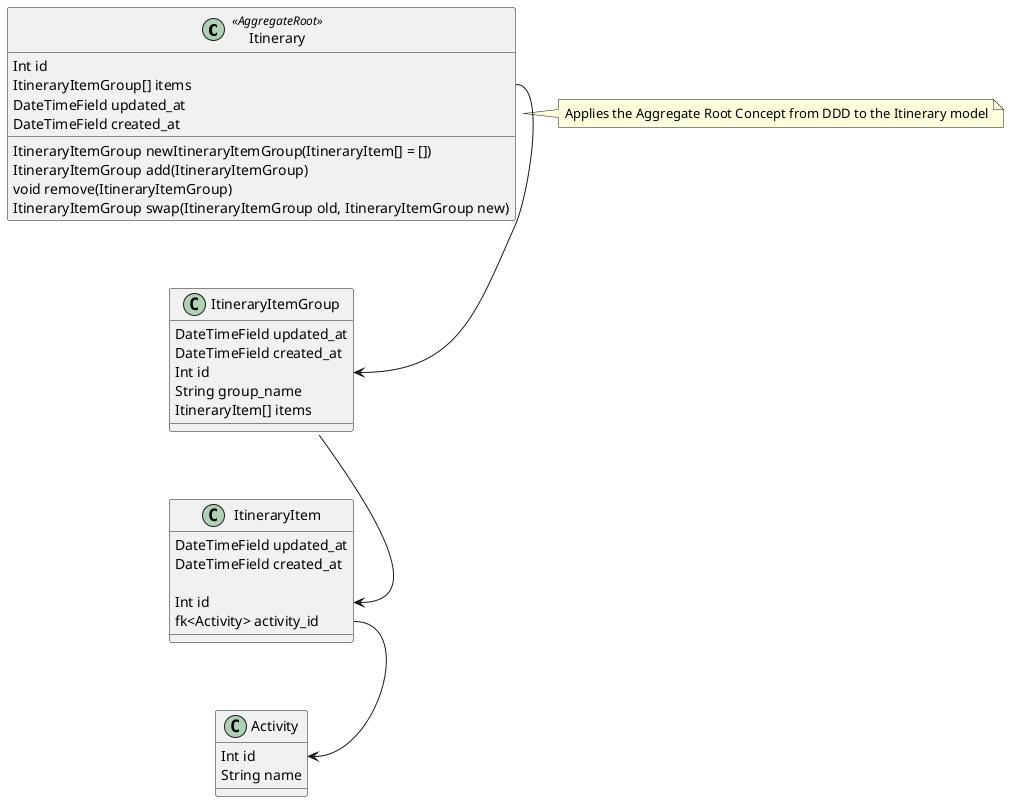 @startuml
'https://plantuml.com/object-diagram


class Itinerary<<AggregateRoot>> {
    Int id
    ItineraryItemGroup[] items
    DateTimeField updated_at
    DateTimeField created_at

    ItineraryItemGroup newItineraryItemGroup(ItineraryItem[] = [])
    ItineraryItemGroup add(ItineraryItemGroup)
    void remove(ItineraryItemGroup)
    ItineraryItemGroup swap(ItineraryItemGroup old, ItineraryItemGroup new)
}
note right: Applies the Aggregate Root Concept from DDD to the Itinerary model

class ItineraryItemGroup {
    DateTimeField updated_at
    DateTimeField created_at
    Int id
    String group_name
    ItineraryItem[] items
}

class ItineraryItem {
    DateTimeField updated_at
    DateTimeField created_at

    Int id
    fk<Activity> activity_id
}

class Activity {
    Int id
    String name
}

Itinerary::ItineraryItemGroup --> ItineraryItemGroup::id
ItineraryItemGroup::ItineraryItems --> ItineraryItem::id
ItineraryItem::activity_id --> Activity::id
@enduml
